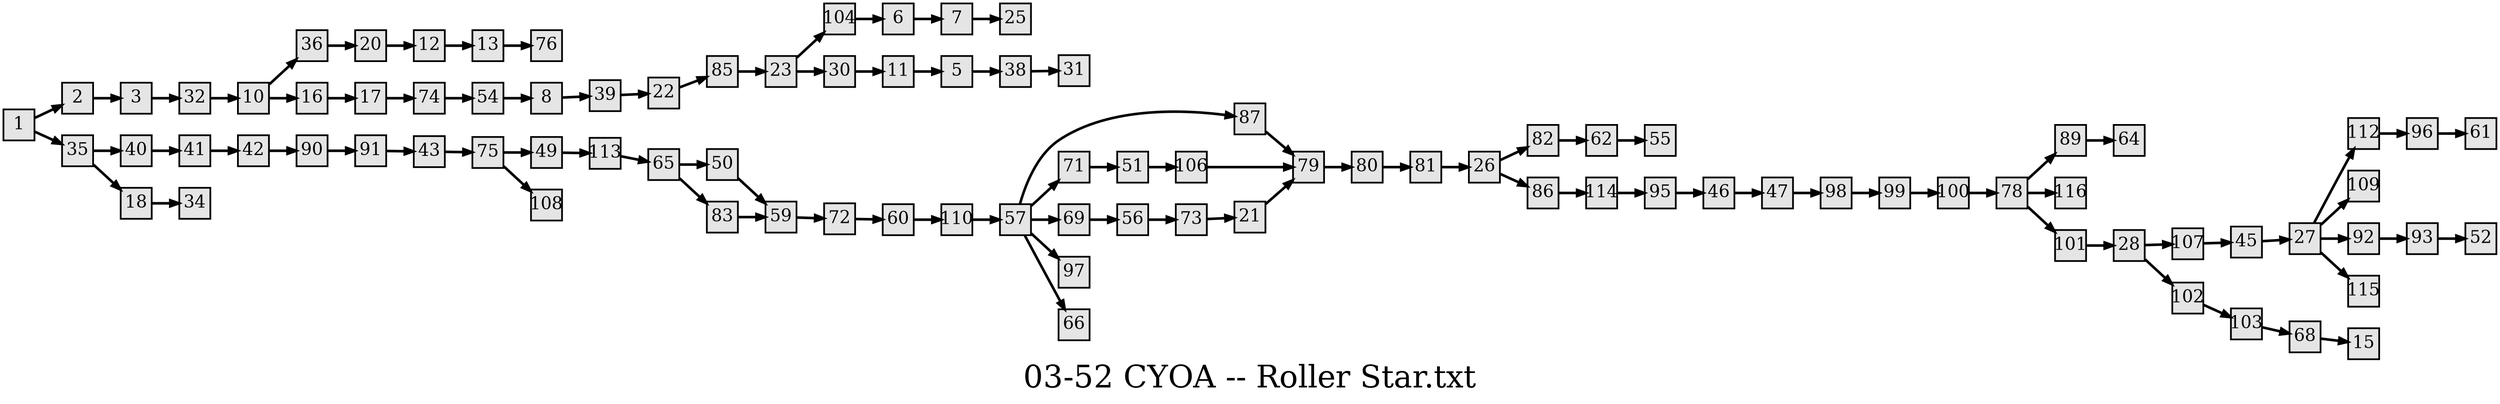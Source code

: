 digraph g{
  graph [ label="03-52 CYOA -- Roller Star.txt" rankdir=LR, ordering=out, fontsize=36, nodesep="0.35", ranksep="0.45"];
  node  [shape=rect, penwidth=2, fontsize=20, style=filled, fillcolor=grey90, margin="0,0", labelfloat=true, regular=true, fixedsize=true];
  edge  [labelfloat=true, penwidth=3, fontsize=12];

  1 -> 2;
  1 -> 35;
  2 -> 3;
  3 -> 32;
  5 -> 38;
  6 -> 7;
  7 -> 25;
  8 -> 39;
  10 -> 36;
  10 -> 16;
  11 -> 5;
  12 -> 13;
  13 -> 76;
  16 -> 17;
  17 -> 74;
  18 -> 34;
  20 -> 12;
  21 -> 79;
  22 -> 85;
  23 -> 104;
  23 -> 30;
  26 -> 82;
  26 -> 86;
  27 -> 112;
  27 -> 109;
  27 -> 92;
  27 -> 115;
  28 -> 107;
  28 -> 102;
  30 -> 11;
  32 -> 10;
  35 -> 40;
  35 -> 18;
  36 -> 20;
  38 -> 31;
  39 -> 22;
  40 -> 41;
  41 -> 42;
  42 -> 90;
  43 -> 75;
  45 -> 27;
  46 -> 47;
  47 -> 98;
  49 -> 113;
  50 -> 59;
  51 -> 106;
  54 -> 8;
  56 -> 73;
  57 -> 87;
  57 -> 71;
  57 -> 69;
  57 -> 97;
  57 -> 66;
  59 -> 72;
  60 -> 110;
  62 -> 55;
  65 -> 50;
  65 -> 83;
  68 -> 15;
  69 -> 56;
  71 -> 51;
  72 -> 60;
  73 -> 21;
  74 -> 54;
  75 -> 49;
  75 -> 108;
  78 -> 89;
  78 -> 116;
  78 -> 101;
  79 -> 80;
  80 -> 81;
  81 -> 26;
  82 -> 62;
  83 -> 59;
  85 -> 23;
  86 -> 114;
  87 -> 79;
  89 -> 64;
  90 -> 91;
  91 -> 43;
  92 -> 93;
  93 -> 52;
  95 -> 46;
  96 -> 61;
  98 -> 99;
  99 -> 100;
  100 -> 78;
  101 -> 28;
  102 -> 103;
  103 -> 68;
  104 -> 6;
  106 -> 79;
  107 -> 45;
  110 -> 57;
  112 -> 96;
  113 -> 65;
  114 -> 95;
}


